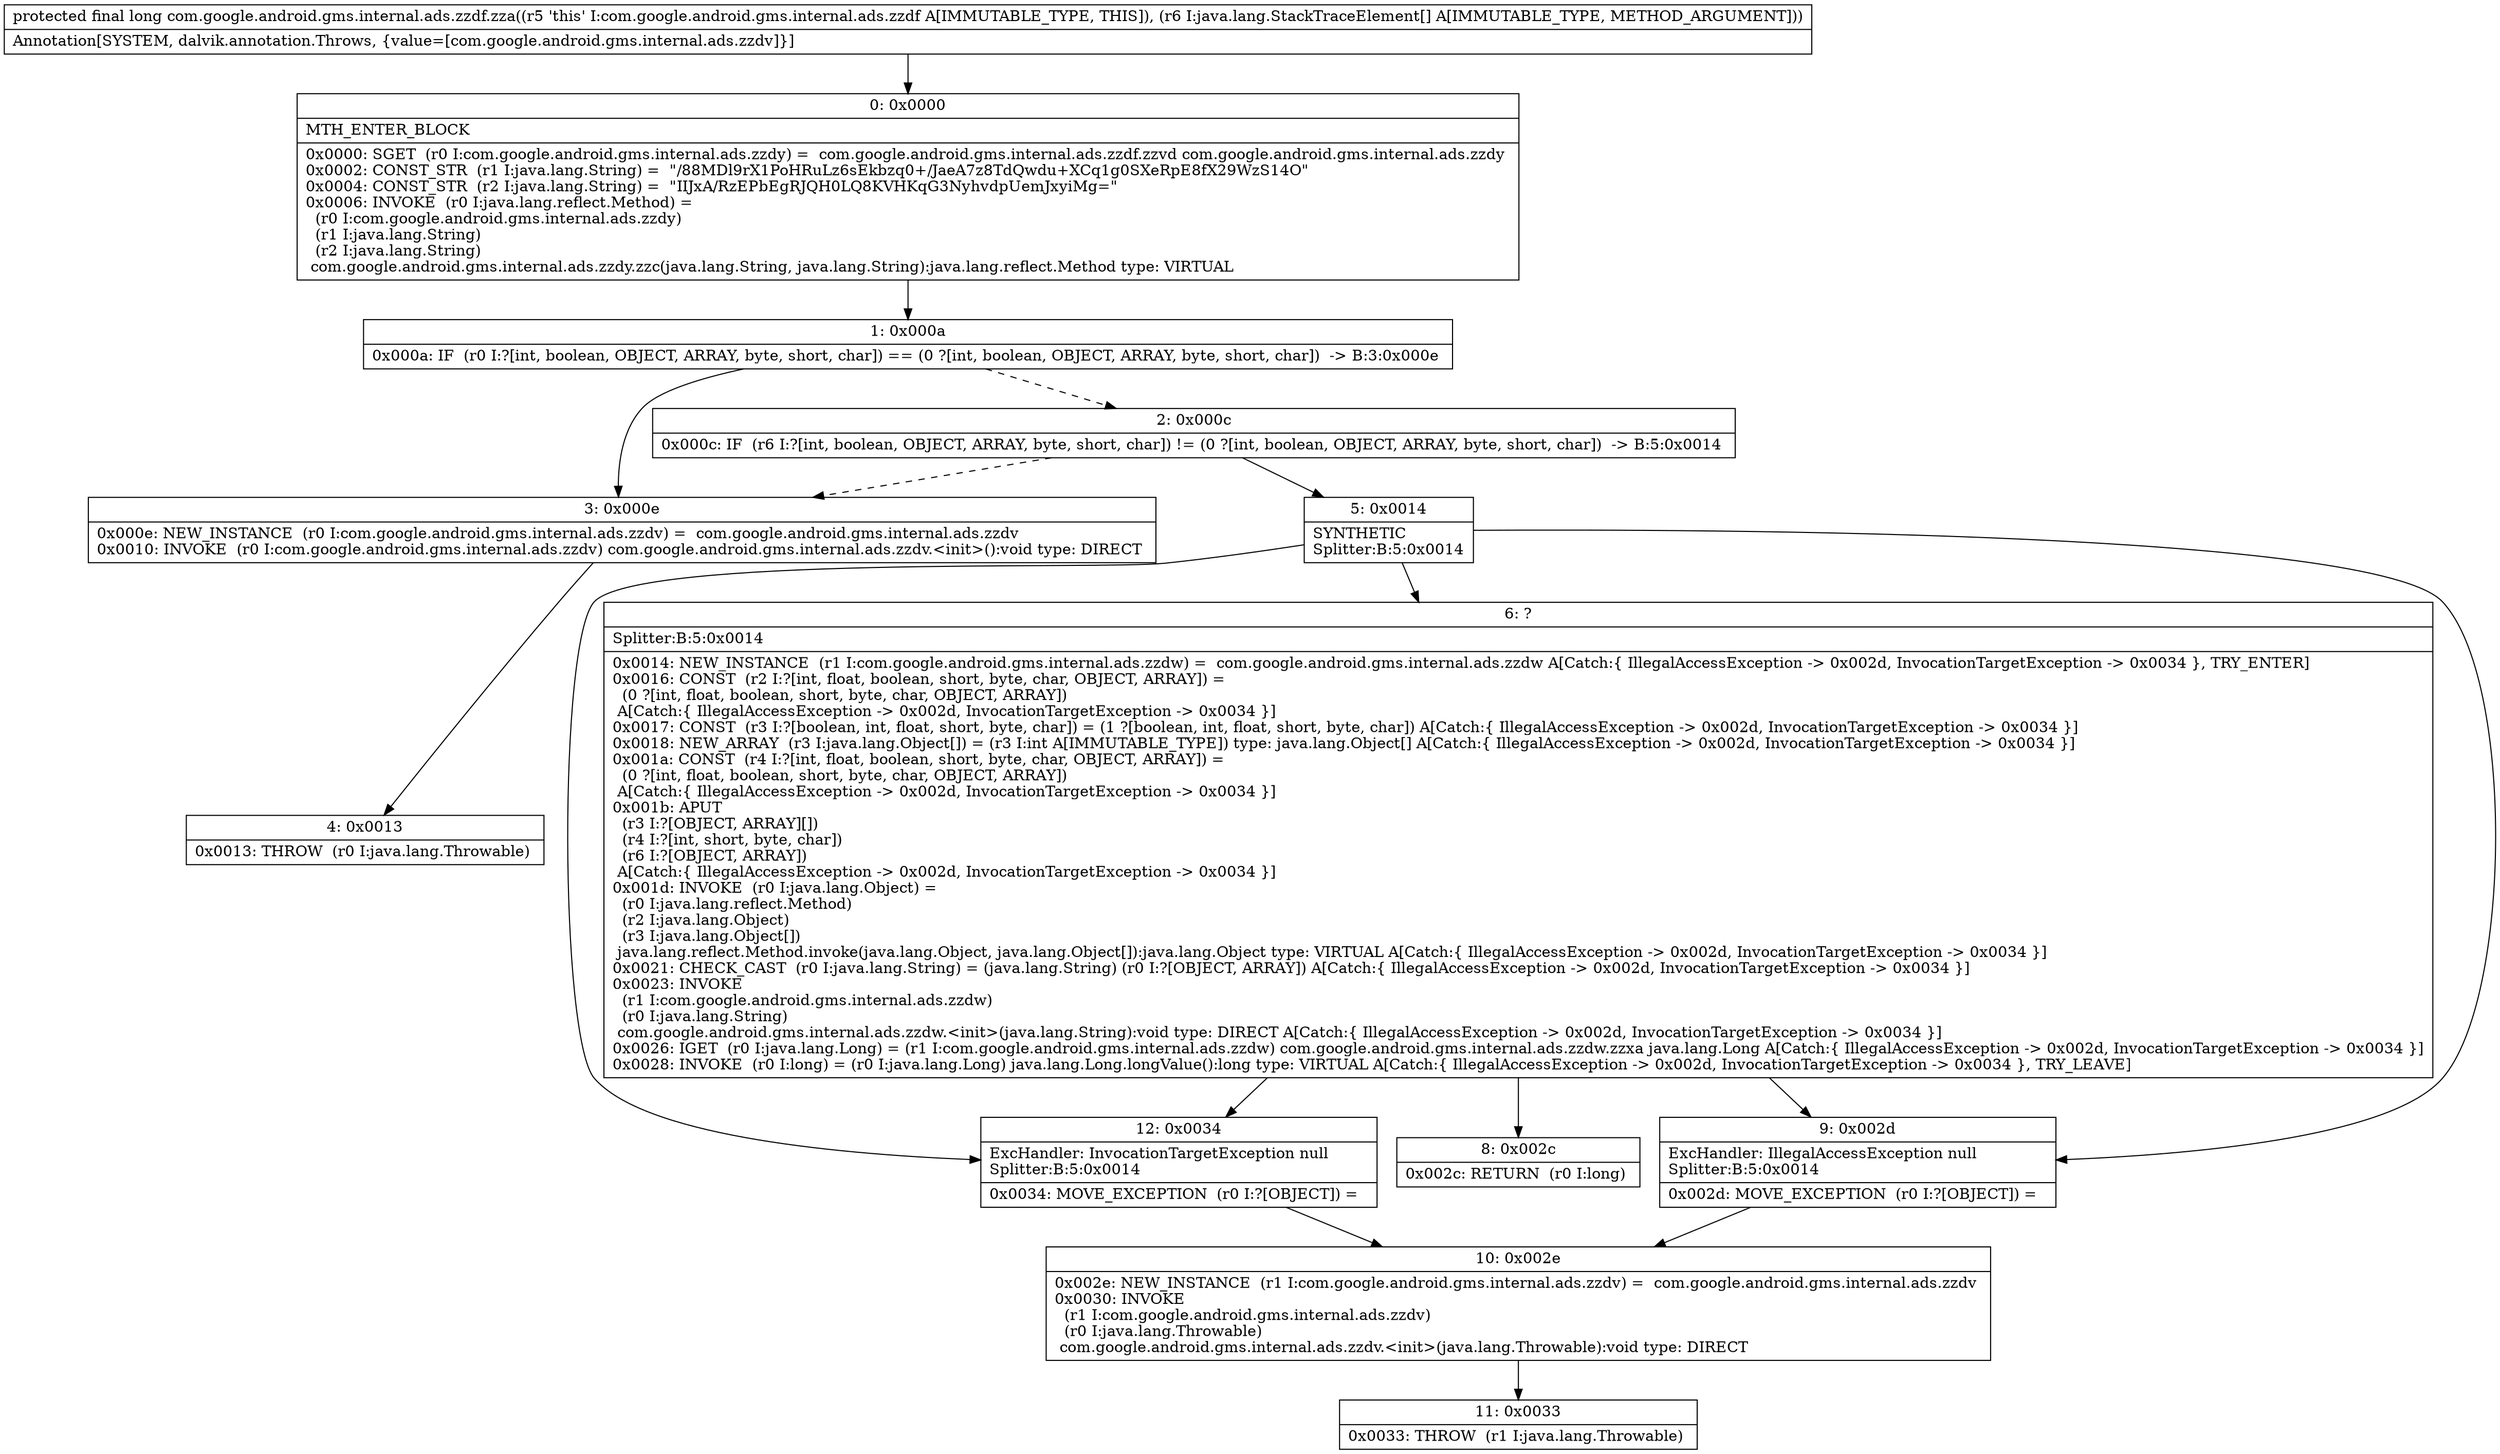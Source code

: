 digraph "CFG forcom.google.android.gms.internal.ads.zzdf.zza([Ljava\/lang\/StackTraceElement;)J" {
Node_0 [shape=record,label="{0\:\ 0x0000|MTH_ENTER_BLOCK\l|0x0000: SGET  (r0 I:com.google.android.gms.internal.ads.zzdy) =  com.google.android.gms.internal.ads.zzdf.zzvd com.google.android.gms.internal.ads.zzdy \l0x0002: CONST_STR  (r1 I:java.lang.String) =  \"\/88MDl9rX1PoHRuLz6sEkbzq0+\/JaeA7z8TdQwdu+XCq1g0SXeRpE8fX29WzS14O\" \l0x0004: CONST_STR  (r2 I:java.lang.String) =  \"IIJxA\/RzEPbEgRJQH0LQ8KVHKqG3NyhvdpUemJxyiMg=\" \l0x0006: INVOKE  (r0 I:java.lang.reflect.Method) = \l  (r0 I:com.google.android.gms.internal.ads.zzdy)\l  (r1 I:java.lang.String)\l  (r2 I:java.lang.String)\l com.google.android.gms.internal.ads.zzdy.zzc(java.lang.String, java.lang.String):java.lang.reflect.Method type: VIRTUAL \l}"];
Node_1 [shape=record,label="{1\:\ 0x000a|0x000a: IF  (r0 I:?[int, boolean, OBJECT, ARRAY, byte, short, char]) == (0 ?[int, boolean, OBJECT, ARRAY, byte, short, char])  \-\> B:3:0x000e \l}"];
Node_2 [shape=record,label="{2\:\ 0x000c|0x000c: IF  (r6 I:?[int, boolean, OBJECT, ARRAY, byte, short, char]) != (0 ?[int, boolean, OBJECT, ARRAY, byte, short, char])  \-\> B:5:0x0014 \l}"];
Node_3 [shape=record,label="{3\:\ 0x000e|0x000e: NEW_INSTANCE  (r0 I:com.google.android.gms.internal.ads.zzdv) =  com.google.android.gms.internal.ads.zzdv \l0x0010: INVOKE  (r0 I:com.google.android.gms.internal.ads.zzdv) com.google.android.gms.internal.ads.zzdv.\<init\>():void type: DIRECT \l}"];
Node_4 [shape=record,label="{4\:\ 0x0013|0x0013: THROW  (r0 I:java.lang.Throwable) \l}"];
Node_5 [shape=record,label="{5\:\ 0x0014|SYNTHETIC\lSplitter:B:5:0x0014\l}"];
Node_6 [shape=record,label="{6\:\ ?|Splitter:B:5:0x0014\l|0x0014: NEW_INSTANCE  (r1 I:com.google.android.gms.internal.ads.zzdw) =  com.google.android.gms.internal.ads.zzdw A[Catch:\{ IllegalAccessException \-\> 0x002d, InvocationTargetException \-\> 0x0034 \}, TRY_ENTER]\l0x0016: CONST  (r2 I:?[int, float, boolean, short, byte, char, OBJECT, ARRAY]) = \l  (0 ?[int, float, boolean, short, byte, char, OBJECT, ARRAY])\l A[Catch:\{ IllegalAccessException \-\> 0x002d, InvocationTargetException \-\> 0x0034 \}]\l0x0017: CONST  (r3 I:?[boolean, int, float, short, byte, char]) = (1 ?[boolean, int, float, short, byte, char]) A[Catch:\{ IllegalAccessException \-\> 0x002d, InvocationTargetException \-\> 0x0034 \}]\l0x0018: NEW_ARRAY  (r3 I:java.lang.Object[]) = (r3 I:int A[IMMUTABLE_TYPE]) type: java.lang.Object[] A[Catch:\{ IllegalAccessException \-\> 0x002d, InvocationTargetException \-\> 0x0034 \}]\l0x001a: CONST  (r4 I:?[int, float, boolean, short, byte, char, OBJECT, ARRAY]) = \l  (0 ?[int, float, boolean, short, byte, char, OBJECT, ARRAY])\l A[Catch:\{ IllegalAccessException \-\> 0x002d, InvocationTargetException \-\> 0x0034 \}]\l0x001b: APUT  \l  (r3 I:?[OBJECT, ARRAY][])\l  (r4 I:?[int, short, byte, char])\l  (r6 I:?[OBJECT, ARRAY])\l A[Catch:\{ IllegalAccessException \-\> 0x002d, InvocationTargetException \-\> 0x0034 \}]\l0x001d: INVOKE  (r0 I:java.lang.Object) = \l  (r0 I:java.lang.reflect.Method)\l  (r2 I:java.lang.Object)\l  (r3 I:java.lang.Object[])\l java.lang.reflect.Method.invoke(java.lang.Object, java.lang.Object[]):java.lang.Object type: VIRTUAL A[Catch:\{ IllegalAccessException \-\> 0x002d, InvocationTargetException \-\> 0x0034 \}]\l0x0021: CHECK_CAST  (r0 I:java.lang.String) = (java.lang.String) (r0 I:?[OBJECT, ARRAY]) A[Catch:\{ IllegalAccessException \-\> 0x002d, InvocationTargetException \-\> 0x0034 \}]\l0x0023: INVOKE  \l  (r1 I:com.google.android.gms.internal.ads.zzdw)\l  (r0 I:java.lang.String)\l com.google.android.gms.internal.ads.zzdw.\<init\>(java.lang.String):void type: DIRECT A[Catch:\{ IllegalAccessException \-\> 0x002d, InvocationTargetException \-\> 0x0034 \}]\l0x0026: IGET  (r0 I:java.lang.Long) = (r1 I:com.google.android.gms.internal.ads.zzdw) com.google.android.gms.internal.ads.zzdw.zzxa java.lang.Long A[Catch:\{ IllegalAccessException \-\> 0x002d, InvocationTargetException \-\> 0x0034 \}]\l0x0028: INVOKE  (r0 I:long) = (r0 I:java.lang.Long) java.lang.Long.longValue():long type: VIRTUAL A[Catch:\{ IllegalAccessException \-\> 0x002d, InvocationTargetException \-\> 0x0034 \}, TRY_LEAVE]\l}"];
Node_8 [shape=record,label="{8\:\ 0x002c|0x002c: RETURN  (r0 I:long) \l}"];
Node_9 [shape=record,label="{9\:\ 0x002d|ExcHandler: IllegalAccessException null\lSplitter:B:5:0x0014\l|0x002d: MOVE_EXCEPTION  (r0 I:?[OBJECT]) =  \l}"];
Node_10 [shape=record,label="{10\:\ 0x002e|0x002e: NEW_INSTANCE  (r1 I:com.google.android.gms.internal.ads.zzdv) =  com.google.android.gms.internal.ads.zzdv \l0x0030: INVOKE  \l  (r1 I:com.google.android.gms.internal.ads.zzdv)\l  (r0 I:java.lang.Throwable)\l com.google.android.gms.internal.ads.zzdv.\<init\>(java.lang.Throwable):void type: DIRECT \l}"];
Node_11 [shape=record,label="{11\:\ 0x0033|0x0033: THROW  (r1 I:java.lang.Throwable) \l}"];
Node_12 [shape=record,label="{12\:\ 0x0034|ExcHandler: InvocationTargetException null\lSplitter:B:5:0x0014\l|0x0034: MOVE_EXCEPTION  (r0 I:?[OBJECT]) =  \l}"];
MethodNode[shape=record,label="{protected final long com.google.android.gms.internal.ads.zzdf.zza((r5 'this' I:com.google.android.gms.internal.ads.zzdf A[IMMUTABLE_TYPE, THIS]), (r6 I:java.lang.StackTraceElement[] A[IMMUTABLE_TYPE, METHOD_ARGUMENT]))  | Annotation[SYSTEM, dalvik.annotation.Throws, \{value=[com.google.android.gms.internal.ads.zzdv]\}]\l}"];
MethodNode -> Node_0;
Node_0 -> Node_1;
Node_1 -> Node_2[style=dashed];
Node_1 -> Node_3;
Node_2 -> Node_3[style=dashed];
Node_2 -> Node_5;
Node_3 -> Node_4;
Node_5 -> Node_6;
Node_5 -> Node_9;
Node_5 -> Node_12;
Node_6 -> Node_9;
Node_6 -> Node_12;
Node_6 -> Node_8;
Node_9 -> Node_10;
Node_10 -> Node_11;
Node_12 -> Node_10;
}

